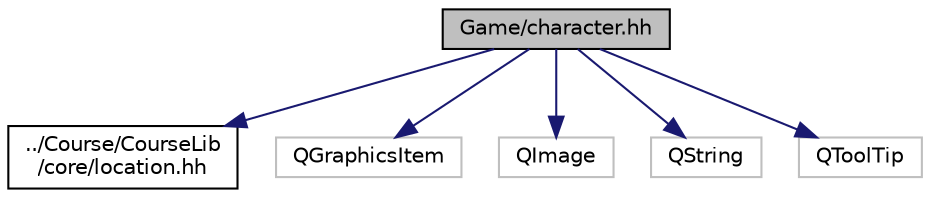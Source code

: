 digraph "Game/character.hh"
{
 // LATEX_PDF_SIZE
  edge [fontname="Helvetica",fontsize="10",labelfontname="Helvetica",labelfontsize="10"];
  node [fontname="Helvetica",fontsize="10",shape=record];
  Node1 [label="Game/character.hh",height=0.2,width=0.4,color="black", fillcolor="grey75", style="filled", fontcolor="black",tooltip="Define Character class which is a graphics of a moving actor on city map."];
  Node1 -> Node2 [color="midnightblue",fontsize="10",style="solid"];
  Node2 [label="../Course/CourseLib\l/core/location.hh",height=0.2,width=0.4,color="black", fillcolor="white", style="filled",URL="$location_8hh.html",tooltip="Defines a class that contains methods for handling location. (coordinates)"];
  Node1 -> Node3 [color="midnightblue",fontsize="10",style="solid"];
  Node3 [label="QGraphicsItem",height=0.2,width=0.4,color="grey75", fillcolor="white", style="filled",tooltip=" "];
  Node1 -> Node4 [color="midnightblue",fontsize="10",style="solid"];
  Node4 [label="QImage",height=0.2,width=0.4,color="grey75", fillcolor="white", style="filled",tooltip=" "];
  Node1 -> Node5 [color="midnightblue",fontsize="10",style="solid"];
  Node5 [label="QString",height=0.2,width=0.4,color="grey75", fillcolor="white", style="filled",tooltip=" "];
  Node1 -> Node6 [color="midnightblue",fontsize="10",style="solid"];
  Node6 [label="QToolTip",height=0.2,width=0.4,color="grey75", fillcolor="white", style="filled",tooltip=" "];
}
